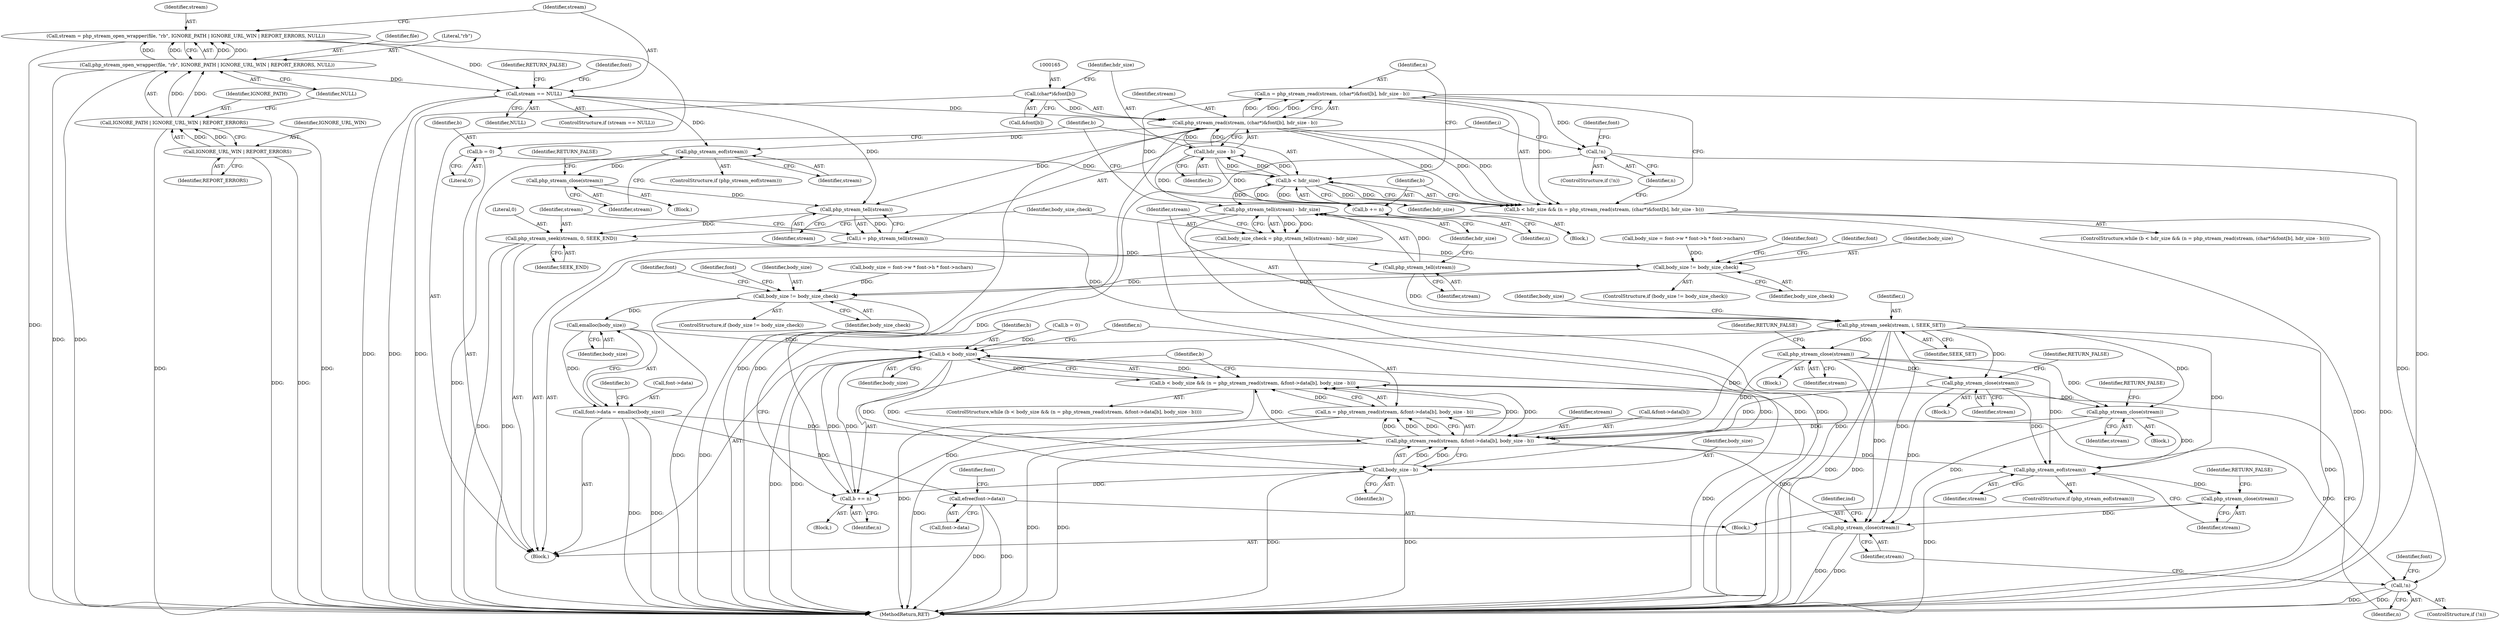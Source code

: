 digraph "0_php_4435b9142ff9813845d5c97ab29a5d637bedb257_1@API" {
"1000160" [label="(Call,n = php_stream_read(stream, (char*)&font[b], hdr_size - b))"];
"1000162" [label="(Call,php_stream_read(stream, (char*)&font[b], hdr_size - b))"];
"1000140" [label="(Call,stream == NULL)"];
"1000128" [label="(Call,stream = php_stream_open_wrapper(file, \"rb\", IGNORE_PATH | IGNORE_URL_WIN | REPORT_ERRORS, NULL))"];
"1000130" [label="(Call,php_stream_open_wrapper(file, \"rb\", IGNORE_PATH | IGNORE_URL_WIN | REPORT_ERRORS, NULL))"];
"1000133" [label="(Call,IGNORE_PATH | IGNORE_URL_WIN | REPORT_ERRORS)"];
"1000135" [label="(Call,IGNORE_URL_WIN | REPORT_ERRORS)"];
"1000164" [label="(Call,(char*)&font[b])"];
"1000170" [label="(Call,hdr_size - b)"];
"1000157" [label="(Call,b < hdr_size)"];
"1000152" [label="(Call,b = 0)"];
"1000174" [label="(Call,b += n)"];
"1000160" [label="(Call,n = php_stream_read(stream, (char*)&font[b], hdr_size - b))"];
"1000156" [label="(Call,b < hdr_size && (n = php_stream_read(stream, (char*)&font[b], hdr_size - b)))"];
"1000178" [label="(Call,!n)"];
"1000335" [label="(Call,b += n)"];
"1000318" [label="(Call,b < body_size)"];
"1000317" [label="(Call,b < body_size && (n = php_stream_read(stream, &font->data[b], body_size - b)))"];
"1000331" [label="(Call,body_size - b)"];
"1000323" [label="(Call,php_stream_read(stream, &font->data[b], body_size - b))"];
"1000321" [label="(Call,n = php_stream_read(stream, &font->data[b], body_size - b))"];
"1000339" [label="(Call,!n)"];
"1000349" [label="(Call,php_stream_eof(stream))"];
"1000354" [label="(Call,php_stream_close(stream))"];
"1000357" [label="(Call,php_stream_close(stream))"];
"1000184" [label="(Call,php_stream_eof(stream))"];
"1000189" [label="(Call,php_stream_close(stream))"];
"1000194" [label="(Call,php_stream_tell(stream))"];
"1000192" [label="(Call,i = php_stream_tell(stream))"];
"1000206" [label="(Call,php_stream_seek(stream, i, SEEK_SET))"];
"1000276" [label="(Call,php_stream_close(stream))"];
"1000294" [label="(Call,php_stream_close(stream))"];
"1000304" [label="(Call,php_stream_close(stream))"];
"1000196" [label="(Call,php_stream_seek(stream, 0, SEEK_END))"];
"1000203" [label="(Call,php_stream_tell(stream))"];
"1000202" [label="(Call,php_stream_tell(stream) - hdr_size)"];
"1000200" [label="(Call,body_size_check = php_stream_tell(stream) - hdr_size)"];
"1000224" [label="(Call,body_size != body_size_check)"];
"1000298" [label="(Call,body_size != body_size_check)"];
"1000311" [label="(Call,emalloc(body_size))"];
"1000307" [label="(Call,font->data = emalloc(body_size))"];
"1000342" [label="(Call,efree(font->data))"];
"1000135" [label="(Call,IGNORE_URL_WIN | REPORT_ERRORS)"];
"1000357" [label="(Call,php_stream_close(stream))"];
"1000156" [label="(Call,b < hdr_size && (n = php_stream_read(stream, (char*)&font[b], hdr_size - b)))"];
"1000163" [label="(Identifier,stream)"];
"1000191" [label="(Identifier,RETURN_FALSE)"];
"1000161" [label="(Identifier,n)"];
"1000320" [label="(Identifier,body_size)"];
"1000303" [label="(Identifier,font)"];
"1000176" [label="(Identifier,n)"];
"1000360" [label="(Identifier,ind)"];
"1000199" [label="(Identifier,SEEK_END)"];
"1000179" [label="(Identifier,n)"];
"1000297" [label="(ControlStructure,if (body_size != body_size_check))"];
"1000192" [label="(Call,i = php_stream_tell(stream))"];
"1000291" [label="(Block,)"];
"1000154" [label="(Literal,0)"];
"1000134" [label="(Identifier,IGNORE_PATH)"];
"1000304" [label="(Call,php_stream_close(stream))"];
"1000196" [label="(Call,php_stream_seek(stream, 0, SEEK_END))"];
"1000230" [label="(Identifier,font)"];
"1000312" [label="(Identifier,body_size)"];
"1000278" [label="(Identifier,RETURN_FALSE)"];
"1000172" [label="(Identifier,b)"];
"1000349" [label="(Call,php_stream_eof(stream))"];
"1000344" [label="(Identifier,font)"];
"1000183" [label="(ControlStructure,if (php_stream_eof(stream)))"];
"1000356" [label="(Identifier,RETURN_FALSE)"];
"1000306" [label="(Identifier,RETURN_FALSE)"];
"1000361" [label="(MethodReturn,RET)"];
"1000185" [label="(Identifier,stream)"];
"1000166" [label="(Call,&font[b])"];
"1000300" [label="(Identifier,body_size_check)"];
"1000104" [label="(Block,)"];
"1000340" [label="(Identifier,n)"];
"1000142" [label="(Identifier,NULL)"];
"1000294" [label="(Call,php_stream_close(stream))"];
"1000132" [label="(Literal,\"rb\")"];
"1000177" [label="(ControlStructure,if (!n))"];
"1000277" [label="(Identifier,stream)"];
"1000211" [label="(Identifier,body_size)"];
"1000203" [label="(Call,php_stream_tell(stream))"];
"1000170" [label="(Call,hdr_size - b)"];
"1000339" [label="(Call,!n)"];
"1000140" [label="(Call,stream == NULL)"];
"1000309" [label="(Identifier,font)"];
"1000299" [label="(Identifier,body_size)"];
"1000205" [label="(Identifier,hdr_size)"];
"1000131" [label="(Identifier,file)"];
"1000318" [label="(Call,b < body_size)"];
"1000174" [label="(Call,b += n)"];
"1000323" [label="(Call,php_stream_read(stream, &font->data[b], body_size - b))"];
"1000350" [label="(Identifier,stream)"];
"1000164" [label="(Call,(char*)&font[b])"];
"1000184" [label="(Call,php_stream_eof(stream))"];
"1000307" [label="(Call,font->data = emalloc(body_size))"];
"1000190" [label="(Identifier,stream)"];
"1000182" [label="(Identifier,font)"];
"1000141" [label="(Identifier,stream)"];
"1000343" [label="(Call,font->data)"];
"1000313" [label="(Call,b = 0)"];
"1000139" [label="(ControlStructure,if (stream == NULL))"];
"1000207" [label="(Identifier,stream)"];
"1000332" [label="(Identifier,body_size)"];
"1000298" [label="(Call,body_size != body_size_check)"];
"1000333" [label="(Identifier,b)"];
"1000342" [label="(Call,efree(font->data))"];
"1000160" [label="(Call,n = php_stream_read(stream, (char*)&font[b], hdr_size - b))"];
"1000268" [label="(Identifier,font)"];
"1000354" [label="(Call,php_stream_close(stream))"];
"1000324" [label="(Identifier,stream)"];
"1000157" [label="(Call,b < hdr_size)"];
"1000224" [label="(Call,body_size != body_size_check)"];
"1000138" [label="(Identifier,NULL)"];
"1000129" [label="(Identifier,stream)"];
"1000128" [label="(Call,stream = php_stream_open_wrapper(file, \"rb\", IGNORE_PATH | IGNORE_URL_WIN | REPORT_ERRORS, NULL))"];
"1000295" [label="(Identifier,stream)"];
"1000158" [label="(Identifier,b)"];
"1000311" [label="(Call,emalloc(body_size))"];
"1000225" [label="(Identifier,body_size)"];
"1000201" [label="(Identifier,body_size_check)"];
"1000317" [label="(Call,b < body_size && (n = php_stream_read(stream, &font->data[b], body_size - b)))"];
"1000130" [label="(Call,php_stream_open_wrapper(file, \"rb\", IGNORE_PATH | IGNORE_URL_WIN | REPORT_ERRORS, NULL))"];
"1000189" [label="(Call,php_stream_close(stream))"];
"1000136" [label="(Identifier,IGNORE_URL_WIN)"];
"1000209" [label="(Identifier,SEEK_SET)"];
"1000296" [label="(Identifier,RETURN_FALSE)"];
"1000358" [label="(Identifier,stream)"];
"1000200" [label="(Call,body_size_check = php_stream_tell(stream) - hdr_size)"];
"1000314" [label="(Identifier,b)"];
"1000338" [label="(ControlStructure,if (!n))"];
"1000348" [label="(ControlStructure,if (php_stream_eof(stream)))"];
"1000322" [label="(Identifier,n)"];
"1000159" [label="(Identifier,hdr_size)"];
"1000206" [label="(Call,php_stream_seek(stream, i, SEEK_SET))"];
"1000195" [label="(Identifier,stream)"];
"1000153" [label="(Identifier,b)"];
"1000325" [label="(Call,&font->data[b])"];
"1000180" [label="(Block,)"];
"1000223" [label="(ControlStructure,if (body_size != body_size_check))"];
"1000144" [label="(Identifier,RETURN_FALSE)"];
"1000137" [label="(Identifier,REPORT_ERRORS)"];
"1000202" [label="(Call,php_stream_tell(stream) - hdr_size)"];
"1000198" [label="(Literal,0)"];
"1000197" [label="(Identifier,stream)"];
"1000273" [label="(Block,)"];
"1000146" [label="(Identifier,font)"];
"1000331" [label="(Call,body_size - b)"];
"1000175" [label="(Identifier,b)"];
"1000162" [label="(Call,php_stream_read(stream, (char*)&font[b], hdr_size - b))"];
"1000155" [label="(ControlStructure,while (b < hdr_size && (n = php_stream_read(stream, (char*)&font[b], hdr_size - b))))"];
"1000194" [label="(Call,php_stream_tell(stream))"];
"1000204" [label="(Identifier,stream)"];
"1000334" [label="(Block,)"];
"1000210" [label="(Call,body_size = font->w * font->h * font->nchars)"];
"1000133" [label="(Call,IGNORE_PATH | IGNORE_URL_WIN | REPORT_ERRORS)"];
"1000305" [label="(Identifier,stream)"];
"1000178" [label="(Call,!n)"];
"1000341" [label="(Block,)"];
"1000173" [label="(Block,)"];
"1000301" [label="(Block,)"];
"1000208" [label="(Identifier,i)"];
"1000308" [label="(Call,font->data)"];
"1000335" [label="(Call,b += n)"];
"1000337" [label="(Identifier,n)"];
"1000355" [label="(Identifier,stream)"];
"1000347" [label="(Identifier,font)"];
"1000193" [label="(Identifier,i)"];
"1000316" [label="(ControlStructure,while (b < body_size && (n = php_stream_read(stream, &font->data[b], body_size - b))))"];
"1000321" [label="(Call,n = php_stream_read(stream, &font->data[b], body_size - b))"];
"1000152" [label="(Call,b = 0)"];
"1000319" [label="(Identifier,b)"];
"1000252" [label="(Call,body_size = font->w * font->h * font->nchars)"];
"1000336" [label="(Identifier,b)"];
"1000276" [label="(Call,php_stream_close(stream))"];
"1000226" [label="(Identifier,body_size_check)"];
"1000171" [label="(Identifier,hdr_size)"];
"1000160" -> "1000156"  [label="AST: "];
"1000160" -> "1000162"  [label="CFG: "];
"1000161" -> "1000160"  [label="AST: "];
"1000162" -> "1000160"  [label="AST: "];
"1000156" -> "1000160"  [label="CFG: "];
"1000160" -> "1000361"  [label="DDG: "];
"1000160" -> "1000156"  [label="DDG: "];
"1000162" -> "1000160"  [label="DDG: "];
"1000162" -> "1000160"  [label="DDG: "];
"1000162" -> "1000160"  [label="DDG: "];
"1000160" -> "1000174"  [label="DDG: "];
"1000160" -> "1000178"  [label="DDG: "];
"1000162" -> "1000170"  [label="CFG: "];
"1000163" -> "1000162"  [label="AST: "];
"1000164" -> "1000162"  [label="AST: "];
"1000170" -> "1000162"  [label="AST: "];
"1000162" -> "1000361"  [label="DDG: "];
"1000162" -> "1000361"  [label="DDG: "];
"1000162" -> "1000156"  [label="DDG: "];
"1000162" -> "1000156"  [label="DDG: "];
"1000162" -> "1000156"  [label="DDG: "];
"1000140" -> "1000162"  [label="DDG: "];
"1000164" -> "1000162"  [label="DDG: "];
"1000170" -> "1000162"  [label="DDG: "];
"1000170" -> "1000162"  [label="DDG: "];
"1000162" -> "1000184"  [label="DDG: "];
"1000162" -> "1000194"  [label="DDG: "];
"1000140" -> "1000139"  [label="AST: "];
"1000140" -> "1000142"  [label="CFG: "];
"1000141" -> "1000140"  [label="AST: "];
"1000142" -> "1000140"  [label="AST: "];
"1000144" -> "1000140"  [label="CFG: "];
"1000146" -> "1000140"  [label="CFG: "];
"1000140" -> "1000361"  [label="DDG: "];
"1000140" -> "1000361"  [label="DDG: "];
"1000128" -> "1000140"  [label="DDG: "];
"1000130" -> "1000140"  [label="DDG: "];
"1000140" -> "1000184"  [label="DDG: "];
"1000140" -> "1000194"  [label="DDG: "];
"1000128" -> "1000104"  [label="AST: "];
"1000128" -> "1000130"  [label="CFG: "];
"1000129" -> "1000128"  [label="AST: "];
"1000130" -> "1000128"  [label="AST: "];
"1000141" -> "1000128"  [label="CFG: "];
"1000128" -> "1000361"  [label="DDG: "];
"1000130" -> "1000128"  [label="DDG: "];
"1000130" -> "1000128"  [label="DDG: "];
"1000130" -> "1000128"  [label="DDG: "];
"1000130" -> "1000128"  [label="DDG: "];
"1000130" -> "1000138"  [label="CFG: "];
"1000131" -> "1000130"  [label="AST: "];
"1000132" -> "1000130"  [label="AST: "];
"1000133" -> "1000130"  [label="AST: "];
"1000138" -> "1000130"  [label="AST: "];
"1000130" -> "1000361"  [label="DDG: "];
"1000130" -> "1000361"  [label="DDG: "];
"1000133" -> "1000130"  [label="DDG: "];
"1000133" -> "1000130"  [label="DDG: "];
"1000133" -> "1000135"  [label="CFG: "];
"1000134" -> "1000133"  [label="AST: "];
"1000135" -> "1000133"  [label="AST: "];
"1000138" -> "1000133"  [label="CFG: "];
"1000133" -> "1000361"  [label="DDG: "];
"1000133" -> "1000361"  [label="DDG: "];
"1000135" -> "1000133"  [label="DDG: "];
"1000135" -> "1000133"  [label="DDG: "];
"1000135" -> "1000137"  [label="CFG: "];
"1000136" -> "1000135"  [label="AST: "];
"1000137" -> "1000135"  [label="AST: "];
"1000135" -> "1000361"  [label="DDG: "];
"1000135" -> "1000361"  [label="DDG: "];
"1000164" -> "1000166"  [label="CFG: "];
"1000165" -> "1000164"  [label="AST: "];
"1000166" -> "1000164"  [label="AST: "];
"1000171" -> "1000164"  [label="CFG: "];
"1000164" -> "1000361"  [label="DDG: "];
"1000170" -> "1000172"  [label="CFG: "];
"1000171" -> "1000170"  [label="AST: "];
"1000172" -> "1000170"  [label="AST: "];
"1000170" -> "1000157"  [label="DDG: "];
"1000157" -> "1000170"  [label="DDG: "];
"1000157" -> "1000170"  [label="DDG: "];
"1000170" -> "1000174"  [label="DDG: "];
"1000170" -> "1000202"  [label="DDG: "];
"1000157" -> "1000156"  [label="AST: "];
"1000157" -> "1000159"  [label="CFG: "];
"1000158" -> "1000157"  [label="AST: "];
"1000159" -> "1000157"  [label="AST: "];
"1000161" -> "1000157"  [label="CFG: "];
"1000156" -> "1000157"  [label="CFG: "];
"1000157" -> "1000156"  [label="DDG: "];
"1000157" -> "1000156"  [label="DDG: "];
"1000152" -> "1000157"  [label="DDG: "];
"1000174" -> "1000157"  [label="DDG: "];
"1000157" -> "1000174"  [label="DDG: "];
"1000157" -> "1000202"  [label="DDG: "];
"1000152" -> "1000104"  [label="AST: "];
"1000152" -> "1000154"  [label="CFG: "];
"1000153" -> "1000152"  [label="AST: "];
"1000154" -> "1000152"  [label="AST: "];
"1000158" -> "1000152"  [label="CFG: "];
"1000174" -> "1000173"  [label="AST: "];
"1000174" -> "1000176"  [label="CFG: "];
"1000175" -> "1000174"  [label="AST: "];
"1000176" -> "1000174"  [label="AST: "];
"1000158" -> "1000174"  [label="CFG: "];
"1000156" -> "1000155"  [label="AST: "];
"1000175" -> "1000156"  [label="CFG: "];
"1000179" -> "1000156"  [label="CFG: "];
"1000156" -> "1000361"  [label="DDG: "];
"1000156" -> "1000361"  [label="DDG: "];
"1000178" -> "1000177"  [label="AST: "];
"1000178" -> "1000179"  [label="CFG: "];
"1000179" -> "1000178"  [label="AST: "];
"1000182" -> "1000178"  [label="CFG: "];
"1000193" -> "1000178"  [label="CFG: "];
"1000178" -> "1000335"  [label="DDG: "];
"1000178" -> "1000339"  [label="DDG: "];
"1000335" -> "1000334"  [label="AST: "];
"1000335" -> "1000337"  [label="CFG: "];
"1000336" -> "1000335"  [label="AST: "];
"1000337" -> "1000335"  [label="AST: "];
"1000319" -> "1000335"  [label="CFG: "];
"1000335" -> "1000318"  [label="DDG: "];
"1000321" -> "1000335"  [label="DDG: "];
"1000331" -> "1000335"  [label="DDG: "];
"1000318" -> "1000335"  [label="DDG: "];
"1000318" -> "1000317"  [label="AST: "];
"1000318" -> "1000320"  [label="CFG: "];
"1000319" -> "1000318"  [label="AST: "];
"1000320" -> "1000318"  [label="AST: "];
"1000322" -> "1000318"  [label="CFG: "];
"1000317" -> "1000318"  [label="CFG: "];
"1000318" -> "1000361"  [label="DDG: "];
"1000318" -> "1000361"  [label="DDG: "];
"1000318" -> "1000317"  [label="DDG: "];
"1000318" -> "1000317"  [label="DDG: "];
"1000313" -> "1000318"  [label="DDG: "];
"1000311" -> "1000318"  [label="DDG: "];
"1000331" -> "1000318"  [label="DDG: "];
"1000318" -> "1000331"  [label="DDG: "];
"1000318" -> "1000331"  [label="DDG: "];
"1000317" -> "1000316"  [label="AST: "];
"1000317" -> "1000321"  [label="CFG: "];
"1000321" -> "1000317"  [label="AST: "];
"1000336" -> "1000317"  [label="CFG: "];
"1000340" -> "1000317"  [label="CFG: "];
"1000317" -> "1000361"  [label="DDG: "];
"1000317" -> "1000361"  [label="DDG: "];
"1000321" -> "1000317"  [label="DDG: "];
"1000323" -> "1000317"  [label="DDG: "];
"1000323" -> "1000317"  [label="DDG: "];
"1000323" -> "1000317"  [label="DDG: "];
"1000331" -> "1000323"  [label="AST: "];
"1000331" -> "1000333"  [label="CFG: "];
"1000332" -> "1000331"  [label="AST: "];
"1000333" -> "1000331"  [label="AST: "];
"1000323" -> "1000331"  [label="CFG: "];
"1000331" -> "1000361"  [label="DDG: "];
"1000331" -> "1000361"  [label="DDG: "];
"1000331" -> "1000323"  [label="DDG: "];
"1000331" -> "1000323"  [label="DDG: "];
"1000323" -> "1000321"  [label="AST: "];
"1000324" -> "1000323"  [label="AST: "];
"1000325" -> "1000323"  [label="AST: "];
"1000321" -> "1000323"  [label="CFG: "];
"1000323" -> "1000361"  [label="DDG: "];
"1000323" -> "1000361"  [label="DDG: "];
"1000323" -> "1000321"  [label="DDG: "];
"1000323" -> "1000321"  [label="DDG: "];
"1000323" -> "1000321"  [label="DDG: "];
"1000304" -> "1000323"  [label="DDG: "];
"1000206" -> "1000323"  [label="DDG: "];
"1000276" -> "1000323"  [label="DDG: "];
"1000294" -> "1000323"  [label="DDG: "];
"1000307" -> "1000323"  [label="DDG: "];
"1000323" -> "1000349"  [label="DDG: "];
"1000323" -> "1000357"  [label="DDG: "];
"1000322" -> "1000321"  [label="AST: "];
"1000321" -> "1000361"  [label="DDG: "];
"1000321" -> "1000339"  [label="DDG: "];
"1000339" -> "1000338"  [label="AST: "];
"1000339" -> "1000340"  [label="CFG: "];
"1000340" -> "1000339"  [label="AST: "];
"1000344" -> "1000339"  [label="CFG: "];
"1000358" -> "1000339"  [label="CFG: "];
"1000339" -> "1000361"  [label="DDG: "];
"1000339" -> "1000361"  [label="DDG: "];
"1000349" -> "1000348"  [label="AST: "];
"1000349" -> "1000350"  [label="CFG: "];
"1000350" -> "1000349"  [label="AST: "];
"1000355" -> "1000349"  [label="CFG: "];
"1000349" -> "1000361"  [label="DDG: "];
"1000304" -> "1000349"  [label="DDG: "];
"1000206" -> "1000349"  [label="DDG: "];
"1000276" -> "1000349"  [label="DDG: "];
"1000294" -> "1000349"  [label="DDG: "];
"1000349" -> "1000354"  [label="DDG: "];
"1000354" -> "1000341"  [label="AST: "];
"1000354" -> "1000355"  [label="CFG: "];
"1000355" -> "1000354"  [label="AST: "];
"1000356" -> "1000354"  [label="CFG: "];
"1000354" -> "1000357"  [label="DDG: "];
"1000357" -> "1000104"  [label="AST: "];
"1000357" -> "1000358"  [label="CFG: "];
"1000358" -> "1000357"  [label="AST: "];
"1000360" -> "1000357"  [label="CFG: "];
"1000357" -> "1000361"  [label="DDG: "];
"1000357" -> "1000361"  [label="DDG: "];
"1000304" -> "1000357"  [label="DDG: "];
"1000206" -> "1000357"  [label="DDG: "];
"1000276" -> "1000357"  [label="DDG: "];
"1000294" -> "1000357"  [label="DDG: "];
"1000184" -> "1000183"  [label="AST: "];
"1000184" -> "1000185"  [label="CFG: "];
"1000185" -> "1000184"  [label="AST: "];
"1000190" -> "1000184"  [label="CFG: "];
"1000184" -> "1000361"  [label="DDG: "];
"1000184" -> "1000189"  [label="DDG: "];
"1000189" -> "1000180"  [label="AST: "];
"1000189" -> "1000190"  [label="CFG: "];
"1000190" -> "1000189"  [label="AST: "];
"1000191" -> "1000189"  [label="CFG: "];
"1000189" -> "1000194"  [label="DDG: "];
"1000194" -> "1000192"  [label="AST: "];
"1000194" -> "1000195"  [label="CFG: "];
"1000195" -> "1000194"  [label="AST: "];
"1000192" -> "1000194"  [label="CFG: "];
"1000194" -> "1000192"  [label="DDG: "];
"1000194" -> "1000196"  [label="DDG: "];
"1000192" -> "1000104"  [label="AST: "];
"1000193" -> "1000192"  [label="AST: "];
"1000197" -> "1000192"  [label="CFG: "];
"1000192" -> "1000206"  [label="DDG: "];
"1000206" -> "1000104"  [label="AST: "];
"1000206" -> "1000209"  [label="CFG: "];
"1000207" -> "1000206"  [label="AST: "];
"1000208" -> "1000206"  [label="AST: "];
"1000209" -> "1000206"  [label="AST: "];
"1000211" -> "1000206"  [label="CFG: "];
"1000206" -> "1000361"  [label="DDG: "];
"1000206" -> "1000361"  [label="DDG: "];
"1000206" -> "1000361"  [label="DDG: "];
"1000203" -> "1000206"  [label="DDG: "];
"1000206" -> "1000276"  [label="DDG: "];
"1000206" -> "1000294"  [label="DDG: "];
"1000206" -> "1000304"  [label="DDG: "];
"1000276" -> "1000273"  [label="AST: "];
"1000276" -> "1000277"  [label="CFG: "];
"1000277" -> "1000276"  [label="AST: "];
"1000278" -> "1000276"  [label="CFG: "];
"1000276" -> "1000294"  [label="DDG: "];
"1000276" -> "1000304"  [label="DDG: "];
"1000294" -> "1000291"  [label="AST: "];
"1000294" -> "1000295"  [label="CFG: "];
"1000295" -> "1000294"  [label="AST: "];
"1000296" -> "1000294"  [label="CFG: "];
"1000294" -> "1000304"  [label="DDG: "];
"1000304" -> "1000301"  [label="AST: "];
"1000304" -> "1000305"  [label="CFG: "];
"1000305" -> "1000304"  [label="AST: "];
"1000306" -> "1000304"  [label="CFG: "];
"1000196" -> "1000104"  [label="AST: "];
"1000196" -> "1000199"  [label="CFG: "];
"1000197" -> "1000196"  [label="AST: "];
"1000198" -> "1000196"  [label="AST: "];
"1000199" -> "1000196"  [label="AST: "];
"1000201" -> "1000196"  [label="CFG: "];
"1000196" -> "1000361"  [label="DDG: "];
"1000196" -> "1000361"  [label="DDG: "];
"1000196" -> "1000203"  [label="DDG: "];
"1000203" -> "1000202"  [label="AST: "];
"1000203" -> "1000204"  [label="CFG: "];
"1000204" -> "1000203"  [label="AST: "];
"1000205" -> "1000203"  [label="CFG: "];
"1000203" -> "1000202"  [label="DDG: "];
"1000202" -> "1000200"  [label="AST: "];
"1000202" -> "1000205"  [label="CFG: "];
"1000205" -> "1000202"  [label="AST: "];
"1000200" -> "1000202"  [label="CFG: "];
"1000202" -> "1000361"  [label="DDG: "];
"1000202" -> "1000361"  [label="DDG: "];
"1000202" -> "1000200"  [label="DDG: "];
"1000202" -> "1000200"  [label="DDG: "];
"1000200" -> "1000104"  [label="AST: "];
"1000201" -> "1000200"  [label="AST: "];
"1000207" -> "1000200"  [label="CFG: "];
"1000200" -> "1000361"  [label="DDG: "];
"1000200" -> "1000224"  [label="DDG: "];
"1000224" -> "1000223"  [label="AST: "];
"1000224" -> "1000226"  [label="CFG: "];
"1000225" -> "1000224"  [label="AST: "];
"1000226" -> "1000224"  [label="AST: "];
"1000230" -> "1000224"  [label="CFG: "];
"1000268" -> "1000224"  [label="CFG: "];
"1000210" -> "1000224"  [label="DDG: "];
"1000224" -> "1000298"  [label="DDG: "];
"1000224" -> "1000298"  [label="DDG: "];
"1000298" -> "1000297"  [label="AST: "];
"1000298" -> "1000300"  [label="CFG: "];
"1000299" -> "1000298"  [label="AST: "];
"1000300" -> "1000298"  [label="AST: "];
"1000303" -> "1000298"  [label="CFG: "];
"1000309" -> "1000298"  [label="CFG: "];
"1000298" -> "1000361"  [label="DDG: "];
"1000298" -> "1000361"  [label="DDG: "];
"1000252" -> "1000298"  [label="DDG: "];
"1000298" -> "1000311"  [label="DDG: "];
"1000311" -> "1000307"  [label="AST: "];
"1000311" -> "1000312"  [label="CFG: "];
"1000312" -> "1000311"  [label="AST: "];
"1000307" -> "1000311"  [label="CFG: "];
"1000311" -> "1000307"  [label="DDG: "];
"1000307" -> "1000104"  [label="AST: "];
"1000308" -> "1000307"  [label="AST: "];
"1000314" -> "1000307"  [label="CFG: "];
"1000307" -> "1000361"  [label="DDG: "];
"1000307" -> "1000361"  [label="DDG: "];
"1000307" -> "1000342"  [label="DDG: "];
"1000342" -> "1000341"  [label="AST: "];
"1000342" -> "1000343"  [label="CFG: "];
"1000343" -> "1000342"  [label="AST: "];
"1000347" -> "1000342"  [label="CFG: "];
"1000342" -> "1000361"  [label="DDG: "];
"1000342" -> "1000361"  [label="DDG: "];
}
